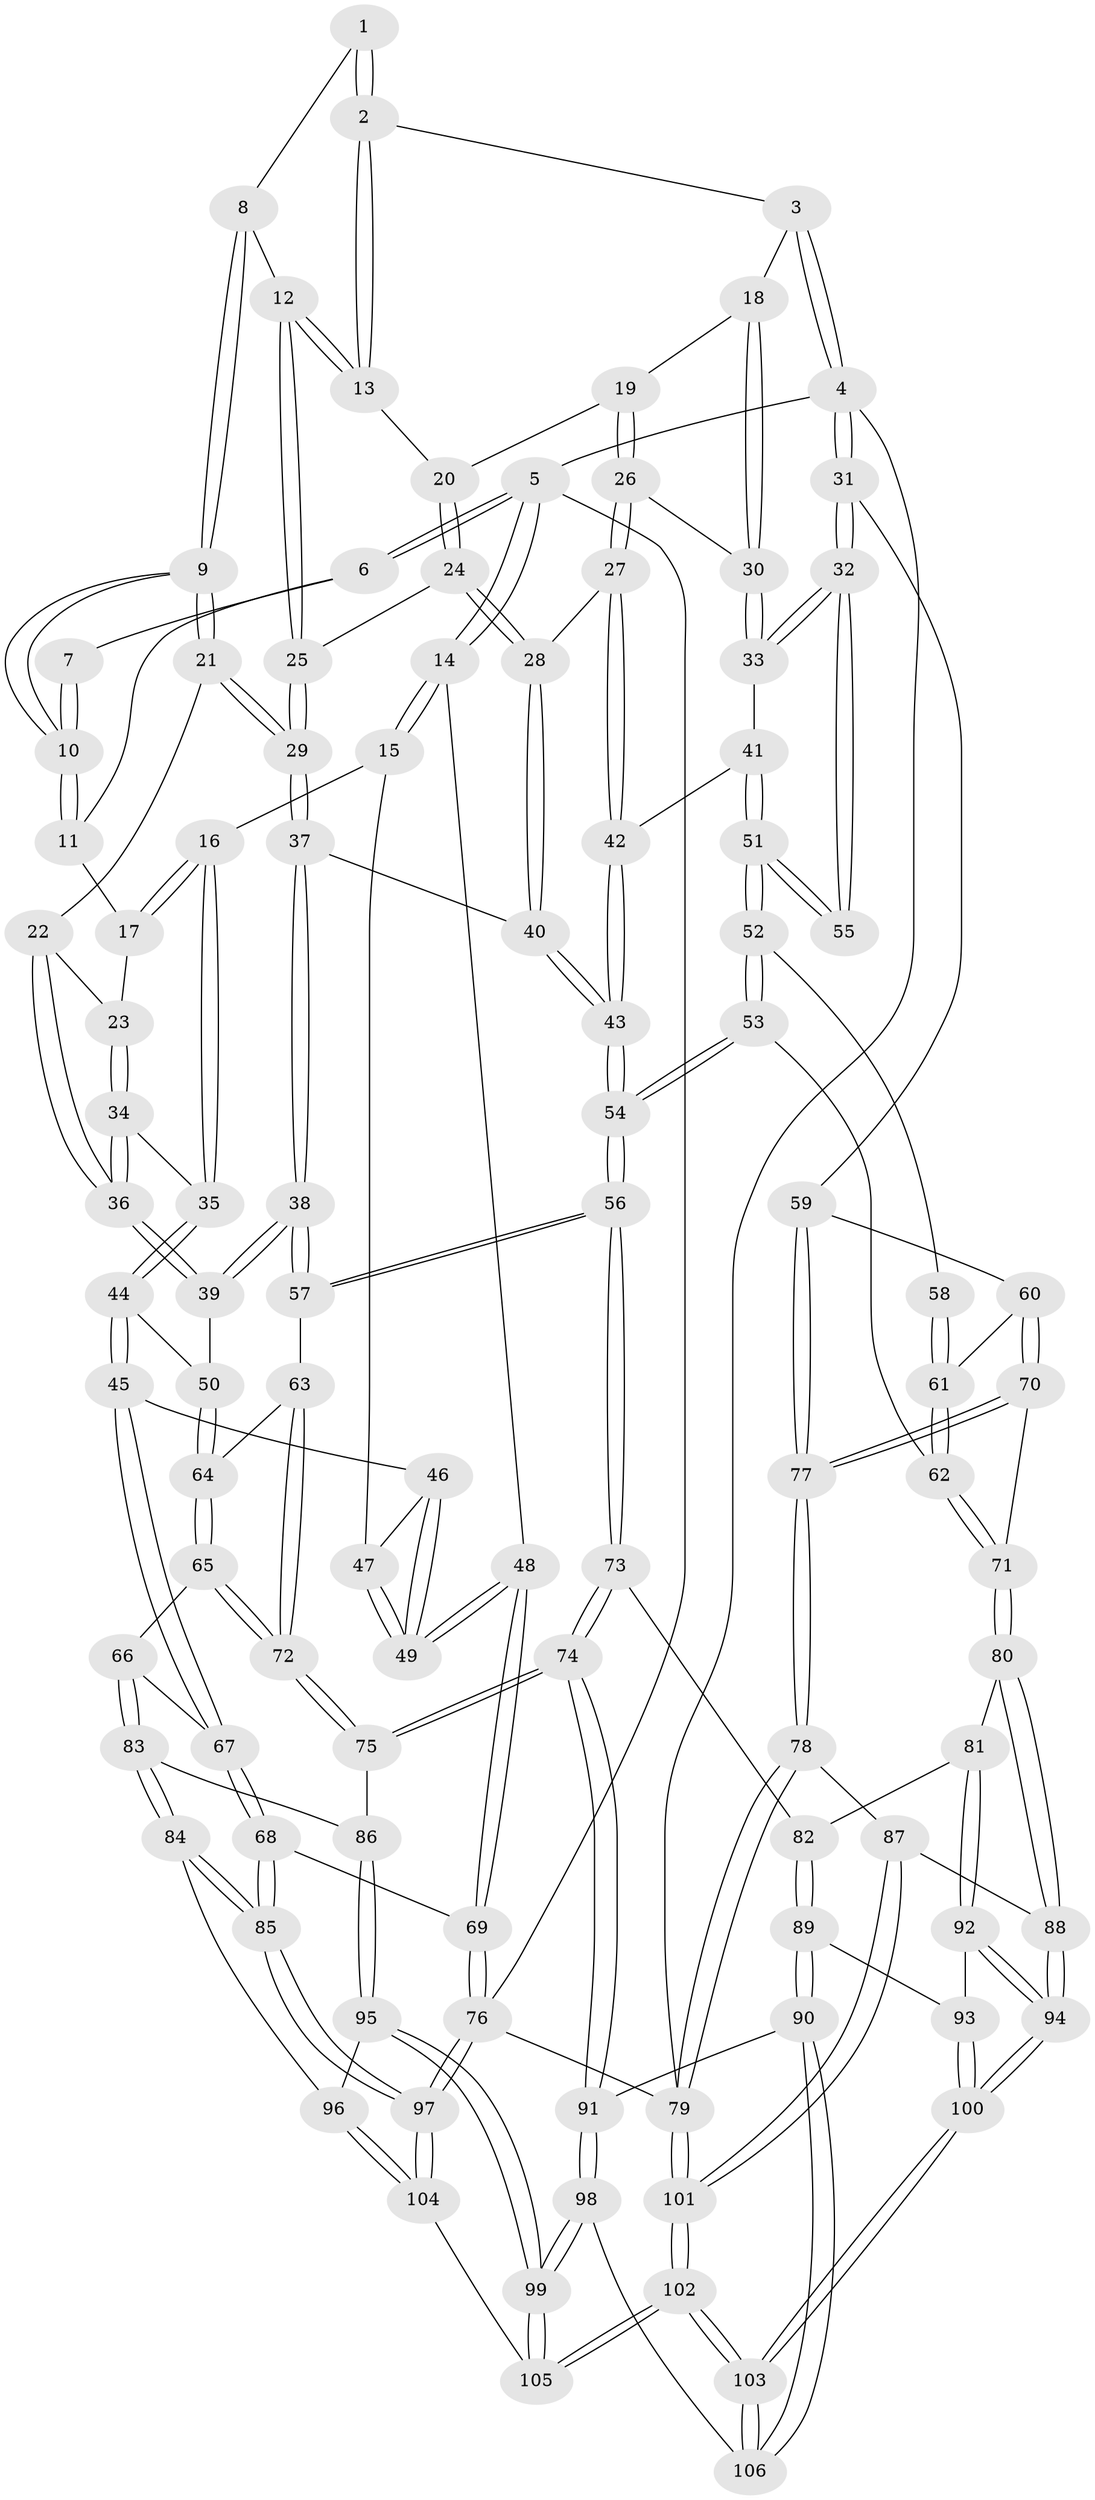 // Generated by graph-tools (version 1.1) at 2025/16/03/09/25 04:16:54]
// undirected, 106 vertices, 262 edges
graph export_dot {
graph [start="1"]
  node [color=gray90,style=filled];
  1 [pos="+0.4527723596750915+0"];
  2 [pos="+0.7307648447983593+0"];
  3 [pos="+0.820769137826688+0"];
  4 [pos="+1+0"];
  5 [pos="+0+0"];
  6 [pos="+0.23950487496684086+0"];
  7 [pos="+0.3739607628354024+0"];
  8 [pos="+0.4842774787873233+0.03607845813746511"];
  9 [pos="+0.3941559551257019+0.14005378910850674"];
  10 [pos="+0.38552669691218555+0.11106769319420431"];
  11 [pos="+0.21936280730268257+0"];
  12 [pos="+0.5541493007265906+0.10543821986756453"];
  13 [pos="+0.5693277666084442+0.09105469421973326"];
  14 [pos="+0+0.07877673472806676"];
  15 [pos="+0.10269969177854261+0.18976425234315186"];
  16 [pos="+0.1110673831986834+0.19055568765912403"];
  17 [pos="+0.2065358154611926+0.04016924639879565"];
  18 [pos="+0.8147336271828833+0"];
  19 [pos="+0.6974984184963248+0.09693922769788395"];
  20 [pos="+0.6539579098398856+0.10569595965340983"];
  21 [pos="+0.39314329751971816+0.1540236969637512"];
  22 [pos="+0.3749571630794926+0.16533768966807422"];
  23 [pos="+0.3552557508925765+0.1670405712255367"];
  24 [pos="+0.586917482100549+0.19134633534583217"];
  25 [pos="+0.5407678866234269+0.17139708223067007"];
  26 [pos="+0.6611412788497453+0.21076569413847676"];
  27 [pos="+0.6562098758183679+0.21963487002682372"];
  28 [pos="+0.6303691936283995+0.21838576473087928"];
  29 [pos="+0.4990090357270351+0.19107324086454522"];
  30 [pos="+0.8473493600203139+0.10085598384029182"];
  31 [pos="+1+0.321685051214543"];
  32 [pos="+1+0.31865371405901427"];
  33 [pos="+0.8923737302314817+0.22276224677689288"];
  34 [pos="+0.19122079037853823+0.2588288605150754"];
  35 [pos="+0.18015255583603942+0.2592761209537741"];
  36 [pos="+0.3792103420017308+0.35435952974541407"];
  37 [pos="+0.4848703495760504+0.38135948014768606"];
  38 [pos="+0.4181143030843453+0.40435612833294654"];
  39 [pos="+0.41670840449634194+0.40395237576885645"];
  40 [pos="+0.5490993890631515+0.39414604037504475"];
  41 [pos="+0.8171497829260483+0.2839904840221218"];
  42 [pos="+0.7419820655282602+0.29127566324051374"];
  43 [pos="+0.6231148365066428+0.4362557043669376"];
  44 [pos="+0.1580384021175947+0.42990332244416013"];
  45 [pos="+0.1544594988857375+0.43399673062560784"];
  46 [pos="+0.07009865631854328+0.38133028322628576"];
  47 [pos="+0.03327142749583723+0.3484553930446647"];
  48 [pos="+0+0.4122280219509966"];
  49 [pos="+0+0.396219772672394"];
  50 [pos="+0.3166499551259783+0.44834996291991297"];
  51 [pos="+0.8259858555351179+0.41101216181378414"];
  52 [pos="+0.8182129560168893+0.45125813711533125"];
  53 [pos="+0.7306066568126648+0.5435827714520729"];
  54 [pos="+0.681220432007368+0.5517661479307311"];
  55 [pos="+1+0.3954147443849181"];
  56 [pos="+0.6494310299264092+0.6090494870586083"];
  57 [pos="+0.4323973883412226+0.5586222701050855"];
  58 [pos="+0.911920168471834+0.47523592797374814"];
  59 [pos="+1+0.365438462616874"];
  60 [pos="+0.9676751604314071+0.5463745182751356"];
  61 [pos="+0.9157996289111697+0.5231460095360481"];
  62 [pos="+0.8463733461780533+0.5984884982153867"];
  63 [pos="+0.428122741155549+0.5647457776346649"];
  64 [pos="+0.29339398778743375+0.557163276574952"];
  65 [pos="+0.22081723953462346+0.6412369271310917"];
  66 [pos="+0.20939242619341877+0.6437762577542939"];
  67 [pos="+0.08633871902440624+0.5578104759175875"];
  68 [pos="+0+0.5964707562433796"];
  69 [pos="+0+0.5929694796502688"];
  70 [pos="+0.9444608281520582+0.6802446085232697"];
  71 [pos="+0.9196708462019466+0.6818373182237126"];
  72 [pos="+0.3928537135198459+0.6798337822484801"];
  73 [pos="+0.6383957152740946+0.6879886476549031"];
  74 [pos="+0.4862285077595644+0.787858808829745"];
  75 [pos="+0.43952662649851243+0.7562950933956915"];
  76 [pos="+0+1"];
  77 [pos="+1+0.7651745967615547"];
  78 [pos="+1+0.8117789502775372"];
  79 [pos="+1+1"];
  80 [pos="+0.85452689244016+0.7576800029072308"];
  81 [pos="+0.791256891803595+0.7696202602841977"];
  82 [pos="+0.6582489639199571+0.707385792102102"];
  83 [pos="+0.20390726411290452+0.7692768360065422"];
  84 [pos="+0.181726964564316+0.8140409719748823"];
  85 [pos="+0.12159148005521733+0.8429774606507592"];
  86 [pos="+0.3370446975868198+0.7900457964339279"];
  87 [pos="+0.9653308565395435+0.8649377942731837"];
  88 [pos="+0.9056930409023458+0.8618531769883873"];
  89 [pos="+0.6830195178248629+0.8866722401167716"];
  90 [pos="+0.6718842235337021+0.9030568571795824"];
  91 [pos="+0.48562526102871095+0.8581778942492722"];
  92 [pos="+0.7788147135123457+0.844347453390373"];
  93 [pos="+0.7337677272850316+0.8788766071535478"];
  94 [pos="+0.8502915656948554+0.9407728052105155"];
  95 [pos="+0.3078767399116876+0.8610093938273965"];
  96 [pos="+0.23350430907187067+0.8650357853165621"];
  97 [pos="+0+1"];
  98 [pos="+0.4505912215199791+0.968640474094328"];
  99 [pos="+0.4436131537912506+0.9820911209623343"];
  100 [pos="+0.8347985739890158+1"];
  101 [pos="+0.8701936902202353+1"];
  102 [pos="+0.83208158651594+1"];
  103 [pos="+0.829256729425093+1"];
  104 [pos="+0.3336404922144415+1"];
  105 [pos="+0.38486489409917773+1"];
  106 [pos="+0.6757229667569592+0.9559670625694242"];
  1 -- 2;
  1 -- 2;
  1 -- 8;
  2 -- 3;
  2 -- 13;
  2 -- 13;
  3 -- 4;
  3 -- 4;
  3 -- 18;
  4 -- 5;
  4 -- 31;
  4 -- 31;
  4 -- 79;
  5 -- 6;
  5 -- 6;
  5 -- 14;
  5 -- 14;
  5 -- 76;
  6 -- 7;
  6 -- 11;
  7 -- 10;
  7 -- 10;
  8 -- 9;
  8 -- 9;
  8 -- 12;
  9 -- 10;
  9 -- 10;
  9 -- 21;
  9 -- 21;
  10 -- 11;
  10 -- 11;
  11 -- 17;
  12 -- 13;
  12 -- 13;
  12 -- 25;
  12 -- 25;
  13 -- 20;
  14 -- 15;
  14 -- 15;
  14 -- 48;
  15 -- 16;
  15 -- 47;
  16 -- 17;
  16 -- 17;
  16 -- 35;
  16 -- 35;
  17 -- 23;
  18 -- 19;
  18 -- 30;
  18 -- 30;
  19 -- 20;
  19 -- 26;
  19 -- 26;
  20 -- 24;
  20 -- 24;
  21 -- 22;
  21 -- 29;
  21 -- 29;
  22 -- 23;
  22 -- 36;
  22 -- 36;
  23 -- 34;
  23 -- 34;
  24 -- 25;
  24 -- 28;
  24 -- 28;
  25 -- 29;
  25 -- 29;
  26 -- 27;
  26 -- 27;
  26 -- 30;
  27 -- 28;
  27 -- 42;
  27 -- 42;
  28 -- 40;
  28 -- 40;
  29 -- 37;
  29 -- 37;
  30 -- 33;
  30 -- 33;
  31 -- 32;
  31 -- 32;
  31 -- 59;
  32 -- 33;
  32 -- 33;
  32 -- 55;
  32 -- 55;
  33 -- 41;
  34 -- 35;
  34 -- 36;
  34 -- 36;
  35 -- 44;
  35 -- 44;
  36 -- 39;
  36 -- 39;
  37 -- 38;
  37 -- 38;
  37 -- 40;
  38 -- 39;
  38 -- 39;
  38 -- 57;
  38 -- 57;
  39 -- 50;
  40 -- 43;
  40 -- 43;
  41 -- 42;
  41 -- 51;
  41 -- 51;
  42 -- 43;
  42 -- 43;
  43 -- 54;
  43 -- 54;
  44 -- 45;
  44 -- 45;
  44 -- 50;
  45 -- 46;
  45 -- 67;
  45 -- 67;
  46 -- 47;
  46 -- 49;
  46 -- 49;
  47 -- 49;
  47 -- 49;
  48 -- 49;
  48 -- 49;
  48 -- 69;
  48 -- 69;
  50 -- 64;
  50 -- 64;
  51 -- 52;
  51 -- 52;
  51 -- 55;
  51 -- 55;
  52 -- 53;
  52 -- 53;
  52 -- 58;
  53 -- 54;
  53 -- 54;
  53 -- 62;
  54 -- 56;
  54 -- 56;
  56 -- 57;
  56 -- 57;
  56 -- 73;
  56 -- 73;
  57 -- 63;
  58 -- 61;
  58 -- 61;
  59 -- 60;
  59 -- 77;
  59 -- 77;
  60 -- 61;
  60 -- 70;
  60 -- 70;
  61 -- 62;
  61 -- 62;
  62 -- 71;
  62 -- 71;
  63 -- 64;
  63 -- 72;
  63 -- 72;
  64 -- 65;
  64 -- 65;
  65 -- 66;
  65 -- 72;
  65 -- 72;
  66 -- 67;
  66 -- 83;
  66 -- 83;
  67 -- 68;
  67 -- 68;
  68 -- 69;
  68 -- 85;
  68 -- 85;
  69 -- 76;
  69 -- 76;
  70 -- 71;
  70 -- 77;
  70 -- 77;
  71 -- 80;
  71 -- 80;
  72 -- 75;
  72 -- 75;
  73 -- 74;
  73 -- 74;
  73 -- 82;
  74 -- 75;
  74 -- 75;
  74 -- 91;
  74 -- 91;
  75 -- 86;
  76 -- 97;
  76 -- 97;
  76 -- 79;
  77 -- 78;
  77 -- 78;
  78 -- 79;
  78 -- 79;
  78 -- 87;
  79 -- 101;
  79 -- 101;
  80 -- 81;
  80 -- 88;
  80 -- 88;
  81 -- 82;
  81 -- 92;
  81 -- 92;
  82 -- 89;
  82 -- 89;
  83 -- 84;
  83 -- 84;
  83 -- 86;
  84 -- 85;
  84 -- 85;
  84 -- 96;
  85 -- 97;
  85 -- 97;
  86 -- 95;
  86 -- 95;
  87 -- 88;
  87 -- 101;
  87 -- 101;
  88 -- 94;
  88 -- 94;
  89 -- 90;
  89 -- 90;
  89 -- 93;
  90 -- 91;
  90 -- 106;
  90 -- 106;
  91 -- 98;
  91 -- 98;
  92 -- 93;
  92 -- 94;
  92 -- 94;
  93 -- 100;
  93 -- 100;
  94 -- 100;
  94 -- 100;
  95 -- 96;
  95 -- 99;
  95 -- 99;
  96 -- 104;
  96 -- 104;
  97 -- 104;
  97 -- 104;
  98 -- 99;
  98 -- 99;
  98 -- 106;
  99 -- 105;
  99 -- 105;
  100 -- 103;
  100 -- 103;
  101 -- 102;
  101 -- 102;
  102 -- 103;
  102 -- 103;
  102 -- 105;
  102 -- 105;
  103 -- 106;
  103 -- 106;
  104 -- 105;
}
